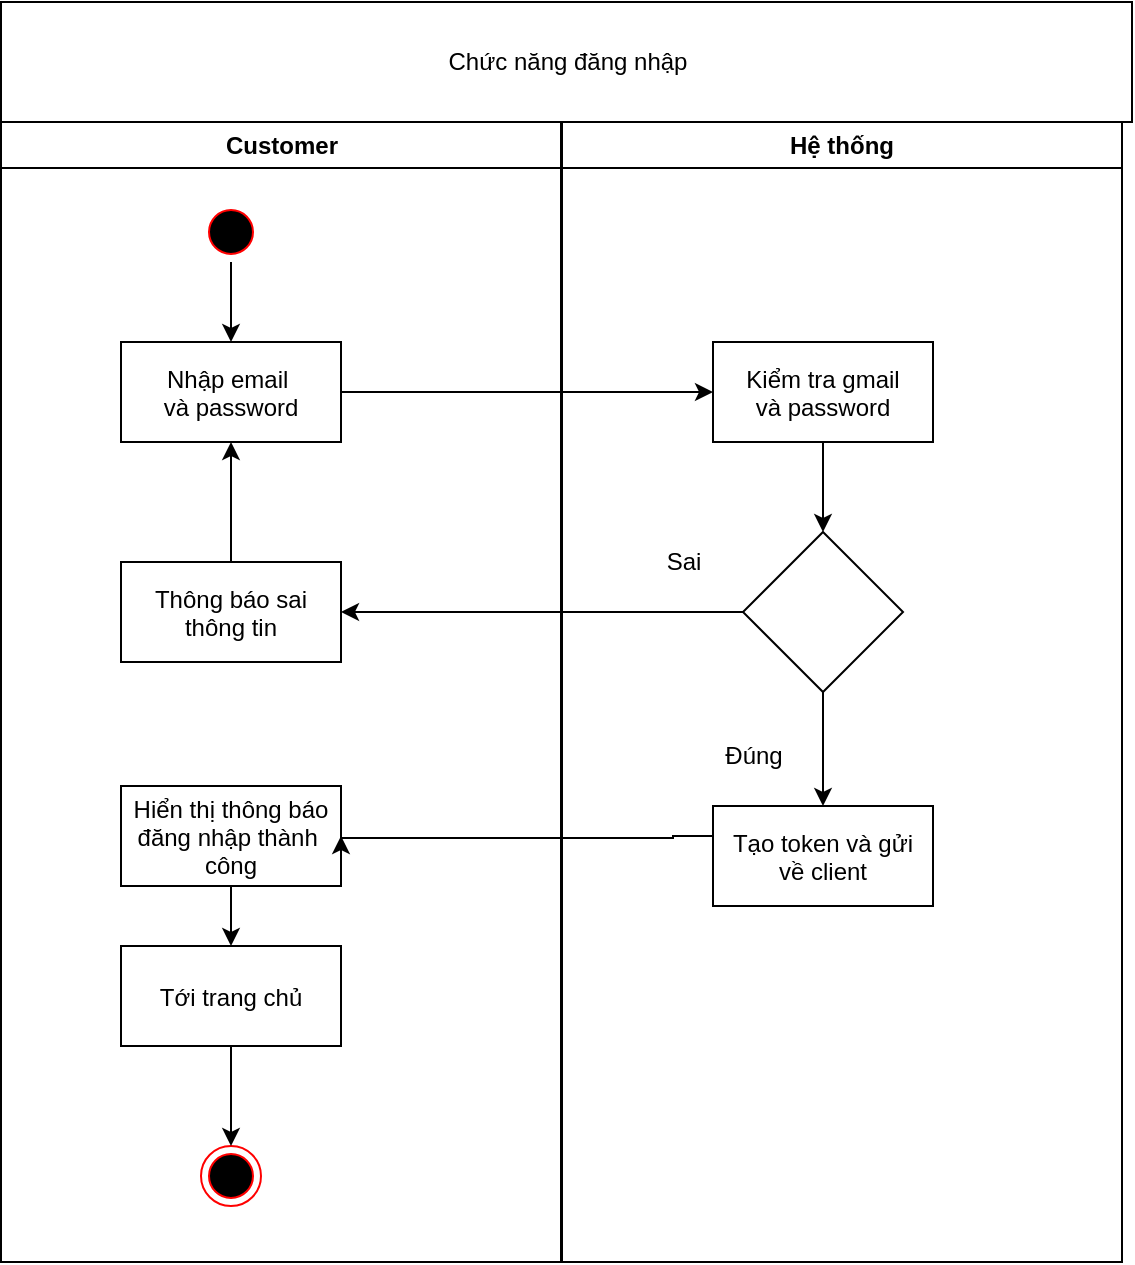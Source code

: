 <mxfile version="26.2.15">
  <diagram name="Page-1" id="e7e014a7-5840-1c2e-5031-d8a46d1fe8dd">
    <mxGraphModel dx="1426" dy="711" grid="1" gridSize="10" guides="1" tooltips="1" connect="1" arrows="1" fold="1" page="1" pageScale="1" pageWidth="1169" pageHeight="826" background="none" math="0" shadow="0">
      <root>
        <mxCell id="0" />
        <mxCell id="1" parent="0" />
        <mxCell id="2" value="Customer" style="swimlane;whiteSpace=wrap" parent="1" vertex="1">
          <mxGeometry x="164.5" y="128" width="280" height="570" as="geometry" />
        </mxCell>
        <mxCell id="Z6MLu3bEFBcf5yVtEW-L-42" value="" style="edgeStyle=orthogonalEdgeStyle;rounded=0;orthogonalLoop=1;jettySize=auto;html=1;" parent="2" source="5" target="7" edge="1">
          <mxGeometry relative="1" as="geometry" />
        </mxCell>
        <mxCell id="5" value="" style="ellipse;shape=startState;fillColor=#000000;strokeColor=#ff0000;" parent="2" vertex="1">
          <mxGeometry x="100" y="40" width="30" height="30" as="geometry" />
        </mxCell>
        <mxCell id="7" value="Nhập email &#xa;và password" style="" parent="2" vertex="1">
          <mxGeometry x="60" y="110" width="110" height="50" as="geometry" />
        </mxCell>
        <mxCell id="Z6MLu3bEFBcf5yVtEW-L-49" style="edgeStyle=orthogonalEdgeStyle;rounded=0;orthogonalLoop=1;jettySize=auto;html=1;entryX=0.5;entryY=1;entryDx=0;entryDy=0;" parent="2" source="10" target="7" edge="1">
          <mxGeometry relative="1" as="geometry" />
        </mxCell>
        <mxCell id="10" value="Thông báo sai&#xa;thông tin" style="" parent="2" vertex="1">
          <mxGeometry x="60" y="220" width="110" height="50" as="geometry" />
        </mxCell>
        <mxCell id="38" value="" style="ellipse;shape=endState;fillColor=#000000;strokeColor=#ff0000" parent="2" vertex="1">
          <mxGeometry x="100" y="512" width="30" height="30" as="geometry" />
        </mxCell>
        <mxCell id="Z6MLu3bEFBcf5yVtEW-L-54" value="" style="edgeStyle=orthogonalEdgeStyle;rounded=0;orthogonalLoop=1;jettySize=auto;html=1;" parent="2" source="Z6MLu3bEFBcf5yVtEW-L-52" target="Z6MLu3bEFBcf5yVtEW-L-53" edge="1">
          <mxGeometry relative="1" as="geometry" />
        </mxCell>
        <mxCell id="Z6MLu3bEFBcf5yVtEW-L-52" value="Hiển thị thông báo&#xa;đăng nhập thành &#xa;công" style="" parent="2" vertex="1">
          <mxGeometry x="60" y="332" width="110" height="50" as="geometry" />
        </mxCell>
        <mxCell id="Z6MLu3bEFBcf5yVtEW-L-55" value="" style="edgeStyle=orthogonalEdgeStyle;rounded=0;orthogonalLoop=1;jettySize=auto;html=1;" parent="2" source="Z6MLu3bEFBcf5yVtEW-L-53" target="38" edge="1">
          <mxGeometry relative="1" as="geometry" />
        </mxCell>
        <mxCell id="Z6MLu3bEFBcf5yVtEW-L-53" value="Tới trang chủ" style="" parent="2" vertex="1">
          <mxGeometry x="60" y="412" width="110" height="50" as="geometry" />
        </mxCell>
        <mxCell id="3" value="Hệ thống" style="swimlane;whiteSpace=wrap" parent="1" vertex="1">
          <mxGeometry x="445" y="128" width="280" height="570" as="geometry" />
        </mxCell>
        <mxCell id="Z6MLu3bEFBcf5yVtEW-L-45" value="" style="edgeStyle=orthogonalEdgeStyle;rounded=0;orthogonalLoop=1;jettySize=auto;html=1;" parent="3" source="8" target="Z6MLu3bEFBcf5yVtEW-L-44" edge="1">
          <mxGeometry relative="1" as="geometry" />
        </mxCell>
        <mxCell id="8" value="Kiểm tra gmail&#xa;và password" style="" parent="3" vertex="1">
          <mxGeometry x="75.5" y="110" width="110" height="50" as="geometry" />
        </mxCell>
        <mxCell id="Z6MLu3bEFBcf5yVtEW-L-58" value="" style="edgeStyle=orthogonalEdgeStyle;rounded=0;orthogonalLoop=1;jettySize=auto;html=1;" parent="3" source="Z6MLu3bEFBcf5yVtEW-L-44" target="Z6MLu3bEFBcf5yVtEW-L-57" edge="1">
          <mxGeometry relative="1" as="geometry" />
        </mxCell>
        <mxCell id="Z6MLu3bEFBcf5yVtEW-L-44" value="" style="rhombus;whiteSpace=wrap;html=1;" parent="3" vertex="1">
          <mxGeometry x="90.5" y="205" width="80" height="80" as="geometry" />
        </mxCell>
        <mxCell id="Z6MLu3bEFBcf5yVtEW-L-50" value="Sai" style="text;html=1;align=center;verticalAlign=middle;whiteSpace=wrap;rounded=0;" parent="3" vertex="1">
          <mxGeometry x="30.5" y="205" width="60" height="30" as="geometry" />
        </mxCell>
        <mxCell id="Z6MLu3bEFBcf5yVtEW-L-56" value="Đúng" style="text;html=1;align=center;verticalAlign=middle;whiteSpace=wrap;rounded=0;" parent="3" vertex="1">
          <mxGeometry x="65.5" y="302" width="60" height="30" as="geometry" />
        </mxCell>
        <mxCell id="Z6MLu3bEFBcf5yVtEW-L-57" value="Tạo token và gửi&#xa;về client" style="" parent="3" vertex="1">
          <mxGeometry x="75.5" y="342" width="110" height="50" as="geometry" />
        </mxCell>
        <mxCell id="Z6MLu3bEFBcf5yVtEW-L-43" style="edgeStyle=orthogonalEdgeStyle;rounded=0;orthogonalLoop=1;jettySize=auto;html=1;entryX=0;entryY=0.5;entryDx=0;entryDy=0;" parent="1" source="7" target="8" edge="1">
          <mxGeometry relative="1" as="geometry" />
        </mxCell>
        <mxCell id="Z6MLu3bEFBcf5yVtEW-L-48" style="edgeStyle=orthogonalEdgeStyle;rounded=0;orthogonalLoop=1;jettySize=auto;html=1;entryX=1;entryY=0.5;entryDx=0;entryDy=0;" parent="1" source="Z6MLu3bEFBcf5yVtEW-L-44" target="10" edge="1">
          <mxGeometry relative="1" as="geometry" />
        </mxCell>
        <mxCell id="Z6MLu3bEFBcf5yVtEW-L-59" style="edgeStyle=orthogonalEdgeStyle;rounded=0;orthogonalLoop=1;jettySize=auto;html=1;entryX=1;entryY=0.5;entryDx=0;entryDy=0;" parent="1" source="Z6MLu3bEFBcf5yVtEW-L-57" target="Z6MLu3bEFBcf5yVtEW-L-52" edge="1">
          <mxGeometry relative="1" as="geometry">
            <mxPoint x="480" y="485" as="targetPoint" />
            <Array as="points">
              <mxPoint x="500.5" y="485" />
              <mxPoint x="500.5" y="486" />
            </Array>
          </mxGeometry>
        </mxCell>
        <mxCell id="Z6MLu3bEFBcf5yVtEW-L-60" value="Chức năng đăng nhập" style="rounded=0;whiteSpace=wrap;html=1;" parent="1" vertex="1">
          <mxGeometry x="164.5" y="68" width="565.5" height="60" as="geometry" />
        </mxCell>
      </root>
    </mxGraphModel>
  </diagram>
</mxfile>
